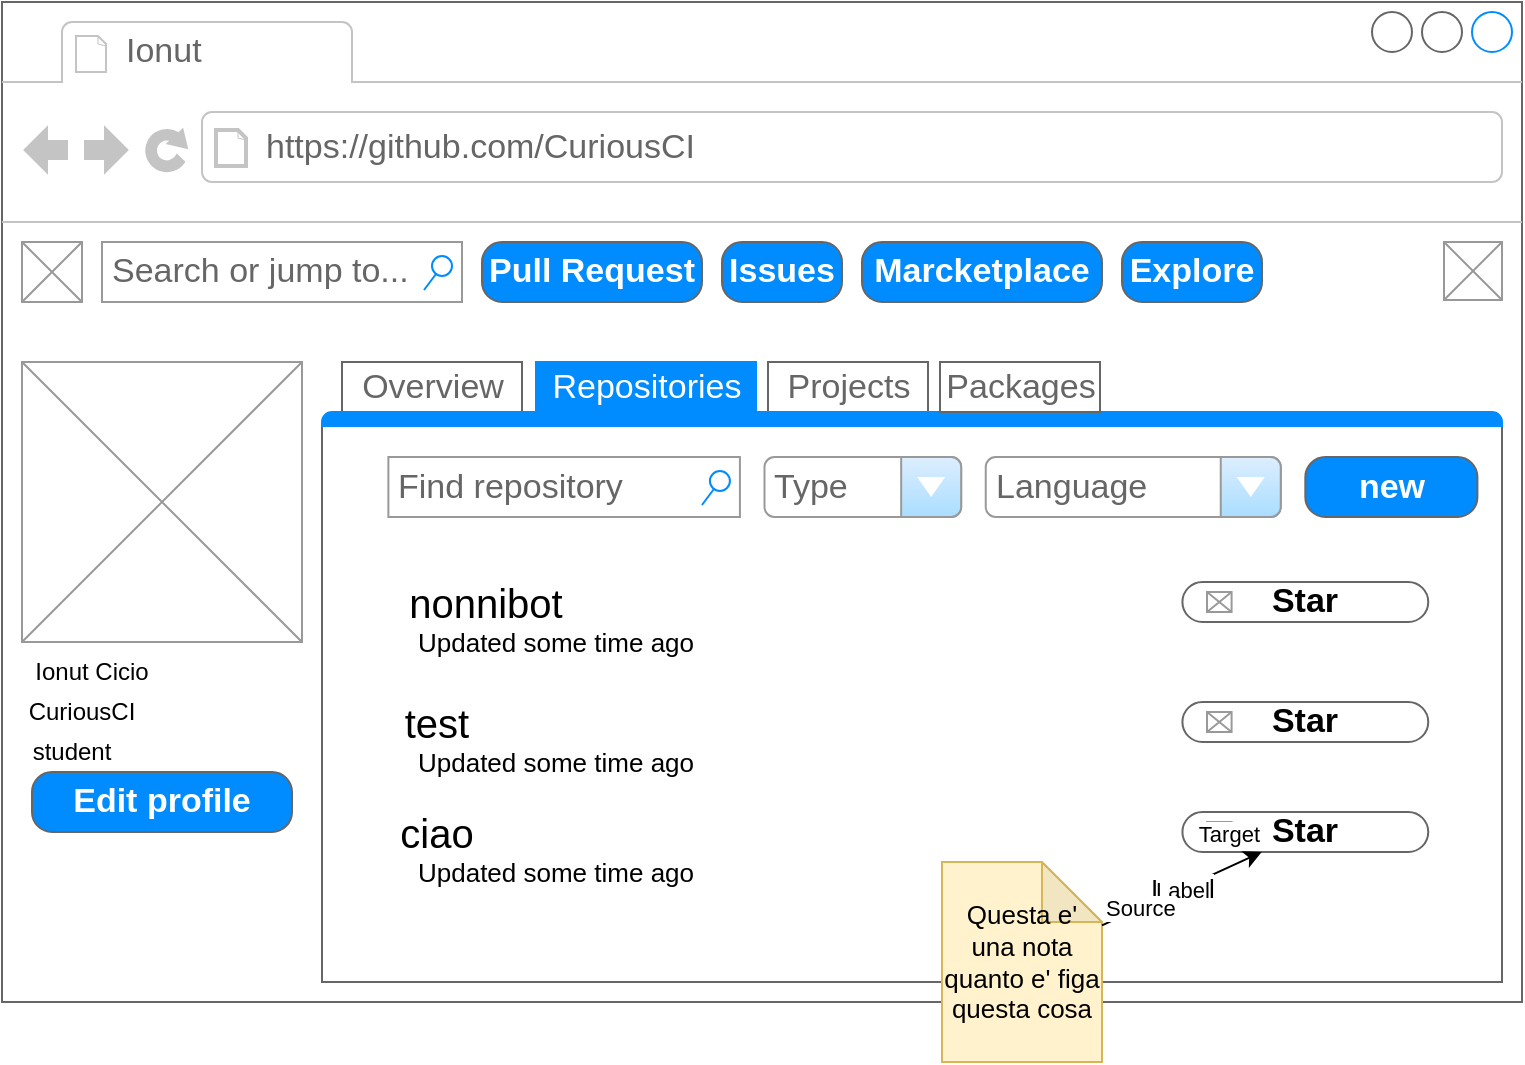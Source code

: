 <mxfile version="14.3.1" type="github">
  <diagram id="bKd3Z4pSpMu0w0di0JMH" name="Page-1">
    <mxGraphModel dx="1031" dy="1054" grid="1" gridSize="10" guides="1" tooltips="1" connect="1" arrows="1" fold="1" page="1" pageScale="1" pageWidth="827" pageHeight="1169" math="0" shadow="0">
      <root>
        <mxCell id="0" />
        <mxCell id="1" parent="0" />
        <mxCell id="h3neP8pSVsveZs7j7kgR-4" value="" style="strokeWidth=1;shadow=0;dashed=0;align=center;html=1;shape=mxgraph.mockup.containers.browserWindow;rSize=0;strokeColor=#666666;strokeColor2=#008cff;strokeColor3=#c4c4c4;mainText=,;recursiveResize=0;" vertex="1" parent="1">
          <mxGeometry x="560" y="260" width="760" height="500" as="geometry" />
        </mxCell>
        <mxCell id="h3neP8pSVsveZs7j7kgR-5" value="Ionut" style="strokeWidth=1;shadow=0;dashed=0;align=center;html=1;shape=mxgraph.mockup.containers.anchor;fontSize=17;fontColor=#666666;align=left;" vertex="1" parent="h3neP8pSVsveZs7j7kgR-4">
          <mxGeometry x="60" y="12" width="110" height="26" as="geometry" />
        </mxCell>
        <mxCell id="h3neP8pSVsveZs7j7kgR-6" value="https://github.com/CuriousCI" style="strokeWidth=1;shadow=0;dashed=0;align=center;html=1;shape=mxgraph.mockup.containers.anchor;rSize=0;fontSize=17;fontColor=#666666;align=left;" vertex="1" parent="h3neP8pSVsveZs7j7kgR-4">
          <mxGeometry x="130" y="60" width="250" height="26" as="geometry" />
        </mxCell>
        <mxCell id="h3neP8pSVsveZs7j7kgR-11" value="" style="verticalLabelPosition=bottom;shadow=0;dashed=0;align=center;html=1;verticalAlign=top;strokeWidth=1;shape=mxgraph.mockup.graphics.simpleIcon;strokeColor=#999999;" vertex="1" parent="h3neP8pSVsveZs7j7kgR-4">
          <mxGeometry x="10" y="180" width="140" height="140" as="geometry" />
        </mxCell>
        <mxCell id="h3neP8pSVsveZs7j7kgR-12" value="" style="strokeWidth=1;shadow=0;dashed=0;align=center;html=1;shape=mxgraph.mockup.containers.marginRect2;rectMarginTop=32;strokeColor=#666666;gradientColor=none;" vertex="1" parent="h3neP8pSVsveZs7j7kgR-4">
          <mxGeometry x="160" y="180" width="590" height="310" as="geometry" />
        </mxCell>
        <mxCell id="h3neP8pSVsveZs7j7kgR-13" value="Overview" style="strokeColor=inherit;fillColor=inherit;gradientColor=inherit;strokeWidth=1;shadow=0;dashed=0;align=center;html=1;shape=mxgraph.mockup.containers.rrect;rSize=0;fontSize=17;fontColor=#666666;gradientColor=none;" vertex="1" parent="h3neP8pSVsveZs7j7kgR-12">
          <mxGeometry width="90" height="25" relative="1" as="geometry">
            <mxPoint x="10" as="offset" />
          </mxGeometry>
        </mxCell>
        <mxCell id="h3neP8pSVsveZs7j7kgR-14" value="Repositories" style="strokeWidth=1;shadow=0;dashed=0;align=center;html=1;shape=mxgraph.mockup.containers.rrect;rSize=0;fontSize=17;fontColor=#ffffff;strokeColor=#008cff;fillColor=#008cff;" vertex="1" parent="h3neP8pSVsveZs7j7kgR-12">
          <mxGeometry width="110" height="25" relative="1" as="geometry">
            <mxPoint x="107" as="offset" />
          </mxGeometry>
        </mxCell>
        <mxCell id="h3neP8pSVsveZs7j7kgR-15" value="Projects" style="strokeColor=inherit;fillColor=inherit;gradientColor=inherit;strokeWidth=1;shadow=0;dashed=0;align=center;html=1;shape=mxgraph.mockup.containers.rrect;rSize=0;fontSize=17;fontColor=#666666;gradientColor=none;" vertex="1" parent="h3neP8pSVsveZs7j7kgR-12">
          <mxGeometry width="80" height="25" relative="1" as="geometry">
            <mxPoint x="223" as="offset" />
          </mxGeometry>
        </mxCell>
        <mxCell id="h3neP8pSVsveZs7j7kgR-16" value="" style="strokeWidth=1;shadow=0;dashed=0;align=center;html=1;shape=mxgraph.mockup.containers.topButton;rSize=5;strokeColor=#008cff;fillColor=#008cff;gradientColor=none;resizeWidth=1;movable=0;deletable=1;" vertex="1" parent="h3neP8pSVsveZs7j7kgR-12">
          <mxGeometry width="590" height="7" relative="1" as="geometry">
            <mxPoint y="25" as="offset" />
          </mxGeometry>
        </mxCell>
        <mxCell id="h3neP8pSVsveZs7j7kgR-23" value="Packages" style="strokeColor=inherit;fillColor=inherit;gradientColor=inherit;strokeWidth=1;shadow=0;dashed=0;align=center;html=1;shape=mxgraph.mockup.containers.rrect;rSize=0;fontSize=17;fontColor=#666666;gradientColor=none;" vertex="1" parent="h3neP8pSVsveZs7j7kgR-12">
          <mxGeometry width="80" height="25" relative="1" as="geometry">
            <mxPoint x="309" as="offset" />
          </mxGeometry>
        </mxCell>
        <mxCell id="h3neP8pSVsveZs7j7kgR-27" value="nonnibot" style="text;html=1;strokeColor=none;fillColor=none;align=center;verticalAlign=middle;whiteSpace=wrap;rounded=0;fontSize=20;" vertex="1" parent="h3neP8pSVsveZs7j7kgR-12">
          <mxGeometry x="33.188" y="110" width="98.333" height="20" as="geometry" />
        </mxCell>
        <mxCell id="h3neP8pSVsveZs7j7kgR-28" value="Updated some time ago" style="text;html=1;strokeColor=none;fillColor=none;align=center;verticalAlign=middle;whiteSpace=wrap;rounded=0;fontSize=13;" vertex="1" parent="h3neP8pSVsveZs7j7kgR-12">
          <mxGeometry x="24.583" y="130" width="184.375" height="20" as="geometry" />
        </mxCell>
        <mxCell id="h3neP8pSVsveZs7j7kgR-29" value="Star" style="strokeWidth=1;shadow=0;dashed=0;align=center;html=1;shape=mxgraph.mockup.buttons.button;strokeColor=#666666;mainText=;buttonStyle=round;fontSize=17;fontStyle=1;whiteSpace=wrap;fillColor=#FFFFFF;" vertex="1" parent="h3neP8pSVsveZs7j7kgR-12">
          <mxGeometry x="430.208" y="110" width="122.917" height="20" as="geometry" />
        </mxCell>
        <mxCell id="h3neP8pSVsveZs7j7kgR-30" value="" style="verticalLabelPosition=bottom;shadow=0;dashed=0;align=center;html=1;verticalAlign=top;strokeWidth=1;shape=mxgraph.mockup.graphics.simpleIcon;strokeColor=#999999;fillColor=#FFFFFF;fontSize=13;fontColor=#000000;" vertex="1" parent="h3neP8pSVsveZs7j7kgR-12">
          <mxGeometry x="442.5" y="115" width="12.292" height="10" as="geometry" />
        </mxCell>
        <mxCell id="h3neP8pSVsveZs7j7kgR-32" value="test" style="text;html=1;strokeColor=none;fillColor=none;align=center;verticalAlign=middle;whiteSpace=wrap;rounded=0;fontSize=20;" vertex="1" parent="h3neP8pSVsveZs7j7kgR-12">
          <mxGeometry x="33.188" y="170" width="49.167" height="20" as="geometry" />
        </mxCell>
        <mxCell id="h3neP8pSVsveZs7j7kgR-33" value="Updated some time ago" style="text;html=1;strokeColor=none;fillColor=none;align=center;verticalAlign=middle;whiteSpace=wrap;rounded=0;fontSize=13;" vertex="1" parent="h3neP8pSVsveZs7j7kgR-12">
          <mxGeometry x="24.583" y="190" width="184.375" height="20" as="geometry" />
        </mxCell>
        <mxCell id="h3neP8pSVsveZs7j7kgR-34" value="Star" style="strokeWidth=1;shadow=0;dashed=0;align=center;html=1;shape=mxgraph.mockup.buttons.button;strokeColor=#666666;mainText=;buttonStyle=round;fontSize=17;fontStyle=1;whiteSpace=wrap;fillColor=#FFFFFF;" vertex="1" parent="h3neP8pSVsveZs7j7kgR-12">
          <mxGeometry x="430.208" y="170" width="122.917" height="20" as="geometry" />
        </mxCell>
        <mxCell id="h3neP8pSVsveZs7j7kgR-35" value="ciao" style="text;html=1;strokeColor=none;fillColor=none;align=center;verticalAlign=middle;whiteSpace=wrap;rounded=0;fontSize=20;" vertex="1" parent="h3neP8pSVsveZs7j7kgR-12">
          <mxGeometry x="33.188" y="225" width="49.167" height="20" as="geometry" />
        </mxCell>
        <mxCell id="h3neP8pSVsveZs7j7kgR-36" value="Updated some time ago" style="text;html=1;strokeColor=none;fillColor=none;align=center;verticalAlign=middle;whiteSpace=wrap;rounded=0;fontSize=13;" vertex="1" parent="h3neP8pSVsveZs7j7kgR-12">
          <mxGeometry x="24.583" y="245" width="184.375" height="20" as="geometry" />
        </mxCell>
        <mxCell id="h3neP8pSVsveZs7j7kgR-37" value="Star" style="strokeWidth=1;shadow=0;dashed=0;align=center;html=1;shape=mxgraph.mockup.buttons.button;strokeColor=#666666;mainText=;buttonStyle=round;fontSize=17;fontStyle=1;whiteSpace=wrap;fillColor=#FFFFFF;" vertex="1" parent="h3neP8pSVsveZs7j7kgR-12">
          <mxGeometry x="430.208" y="225" width="122.917" height="20" as="geometry" />
        </mxCell>
        <mxCell id="h3neP8pSVsveZs7j7kgR-38" value="" style="verticalLabelPosition=bottom;shadow=0;dashed=0;align=center;html=1;verticalAlign=top;strokeWidth=1;shape=mxgraph.mockup.graphics.simpleIcon;strokeColor=#999999;fillColor=#FFFFFF;fontSize=13;fontColor=#000000;" vertex="1" parent="h3neP8pSVsveZs7j7kgR-12">
          <mxGeometry x="442.5" y="175" width="12.292" height="10" as="geometry" />
        </mxCell>
        <mxCell id="h3neP8pSVsveZs7j7kgR-39" value="" style="verticalLabelPosition=bottom;shadow=0;dashed=0;align=center;html=1;verticalAlign=top;strokeWidth=1;shape=mxgraph.mockup.graphics.simpleIcon;strokeColor=#999999;fillColor=#FFFFFF;fontSize=13;fontColor=#000000;" vertex="1" parent="h3neP8pSVsveZs7j7kgR-12">
          <mxGeometry x="442.5" y="230" width="12.292" height="10" as="geometry" />
        </mxCell>
        <mxCell id="h3neP8pSVsveZs7j7kgR-40" value="Find repository" style="strokeWidth=1;shadow=0;dashed=0;align=center;html=1;shape=mxgraph.mockup.forms.searchBox;strokeColor=#999999;mainText=;strokeColor2=#008cff;fontColor=#666666;fontSize=17;align=left;spacingLeft=3;fillColor=#FFFFFF;" vertex="1" parent="h3neP8pSVsveZs7j7kgR-12">
          <mxGeometry x="33.188" y="47.5" width="175.771" height="30" as="geometry" />
        </mxCell>
        <mxCell id="h3neP8pSVsveZs7j7kgR-41" value="Type" style="strokeWidth=1;shadow=0;dashed=0;align=center;html=1;shape=mxgraph.mockup.forms.comboBox;strokeColor=#999999;fillColor=#ddeeff;align=left;fillColor2=#aaddff;mainText=;fontColor=#666666;fontSize=17;spacingLeft=3;" vertex="1" parent="h3neP8pSVsveZs7j7kgR-12">
          <mxGeometry x="221.25" y="47.5" width="98.333" height="30" as="geometry" />
        </mxCell>
        <mxCell id="h3neP8pSVsveZs7j7kgR-42" value="Language" style="strokeWidth=1;shadow=0;dashed=0;align=center;html=1;shape=mxgraph.mockup.forms.comboBox;strokeColor=#999999;fillColor=#ddeeff;align=left;fillColor2=#aaddff;mainText=;fontColor=#666666;fontSize=17;spacingLeft=3;" vertex="1" parent="h3neP8pSVsveZs7j7kgR-12">
          <mxGeometry x="331.875" y="47.5" width="147.5" height="30" as="geometry" />
        </mxCell>
        <mxCell id="h3neP8pSVsveZs7j7kgR-43" value="new" style="strokeWidth=1;shadow=0;dashed=0;align=center;html=1;shape=mxgraph.mockup.buttons.button;strokeColor=#666666;fontColor=#ffffff;mainText=;buttonStyle=round;fontSize=17;fontStyle=1;fillColor=#008cff;whiteSpace=wrap;" vertex="1" parent="h3neP8pSVsveZs7j7kgR-12">
          <mxGeometry x="491.667" y="47.5" width="86.042" height="30" as="geometry" />
        </mxCell>
        <mxCell id="h3neP8pSVsveZs7j7kgR-19" value="Ionut Cicio" style="text;html=1;strokeColor=none;fillColor=none;align=center;verticalAlign=middle;whiteSpace=wrap;rounded=0;" vertex="1" parent="h3neP8pSVsveZs7j7kgR-4">
          <mxGeometry x="10" y="325" width="70" height="20" as="geometry" />
        </mxCell>
        <mxCell id="h3neP8pSVsveZs7j7kgR-24" value="CuriousCI" style="text;html=1;strokeColor=none;fillColor=none;align=center;verticalAlign=middle;whiteSpace=wrap;rounded=0;" vertex="1" parent="h3neP8pSVsveZs7j7kgR-4">
          <mxGeometry x="10" y="345" width="60" height="20" as="geometry" />
        </mxCell>
        <mxCell id="h3neP8pSVsveZs7j7kgR-25" value="student" style="text;html=1;strokeColor=none;fillColor=none;align=center;verticalAlign=middle;whiteSpace=wrap;rounded=0;" vertex="1" parent="h3neP8pSVsveZs7j7kgR-4">
          <mxGeometry x="10" y="365" width="50" height="20" as="geometry" />
        </mxCell>
        <mxCell id="h3neP8pSVsveZs7j7kgR-26" value="Edit profile" style="strokeWidth=1;shadow=0;dashed=0;align=center;html=1;shape=mxgraph.mockup.buttons.button;strokeColor=#666666;fontColor=#ffffff;mainText=;buttonStyle=round;fontSize=17;fontStyle=1;fillColor=#008cff;whiteSpace=wrap;" vertex="1" parent="h3neP8pSVsveZs7j7kgR-4">
          <mxGeometry x="15" y="385" width="130" height="30" as="geometry" />
        </mxCell>
        <mxCell id="h3neP8pSVsveZs7j7kgR-44" value="" style="verticalLabelPosition=bottom;shadow=0;dashed=0;align=center;html=1;verticalAlign=top;strokeWidth=1;shape=mxgraph.mockup.graphics.simpleIcon;strokeColor=#999999;fillColor=#FFFFFF;fontSize=13;fontColor=#000000;" vertex="1" parent="h3neP8pSVsveZs7j7kgR-4">
          <mxGeometry x="10" y="120" width="30" height="30" as="geometry" />
        </mxCell>
        <mxCell id="h3neP8pSVsveZs7j7kgR-45" value="Search or jump to..." style="strokeWidth=1;shadow=0;dashed=0;align=center;html=1;shape=mxgraph.mockup.forms.searchBox;strokeColor=#999999;mainText=;strokeColor2=#008cff;fontColor=#666666;fontSize=17;align=left;spacingLeft=3;fillColor=#FFFFFF;" vertex="1" parent="h3neP8pSVsveZs7j7kgR-4">
          <mxGeometry x="50" y="120" width="180" height="30" as="geometry" />
        </mxCell>
        <mxCell id="h3neP8pSVsveZs7j7kgR-46" value="Pull Request" style="strokeWidth=1;shadow=0;dashed=0;align=center;html=1;shape=mxgraph.mockup.buttons.button;strokeColor=#666666;fontColor=#ffffff;mainText=;buttonStyle=round;fontSize=17;fontStyle=1;fillColor=#008cff;whiteSpace=wrap;" vertex="1" parent="h3neP8pSVsveZs7j7kgR-4">
          <mxGeometry x="240" y="120" width="110" height="30" as="geometry" />
        </mxCell>
        <mxCell id="h3neP8pSVsveZs7j7kgR-47" value="Issues" style="strokeWidth=1;shadow=0;dashed=0;align=center;html=1;shape=mxgraph.mockup.buttons.button;strokeColor=#666666;fontColor=#ffffff;mainText=;buttonStyle=round;fontSize=17;fontStyle=1;fillColor=#008cff;whiteSpace=wrap;" vertex="1" parent="h3neP8pSVsveZs7j7kgR-4">
          <mxGeometry x="360" y="120" width="60" height="30" as="geometry" />
        </mxCell>
        <mxCell id="h3neP8pSVsveZs7j7kgR-48" value="Marcketplace" style="strokeWidth=1;shadow=0;dashed=0;align=center;html=1;shape=mxgraph.mockup.buttons.button;strokeColor=#666666;fontColor=#ffffff;mainText=;buttonStyle=round;fontSize=17;fontStyle=1;fillColor=#008cff;whiteSpace=wrap;" vertex="1" parent="h3neP8pSVsveZs7j7kgR-4">
          <mxGeometry x="430" y="120" width="120" height="30" as="geometry" />
        </mxCell>
        <mxCell id="h3neP8pSVsveZs7j7kgR-49" value="Explore" style="strokeWidth=1;shadow=0;dashed=0;align=center;html=1;shape=mxgraph.mockup.buttons.button;strokeColor=#666666;fontColor=#ffffff;mainText=;buttonStyle=round;fontSize=17;fontStyle=1;fillColor=#008cff;whiteSpace=wrap;" vertex="1" parent="h3neP8pSVsveZs7j7kgR-4">
          <mxGeometry x="560" y="120" width="70" height="30" as="geometry" />
        </mxCell>
        <mxCell id="h3neP8pSVsveZs7j7kgR-50" value="" style="shape=image;html=1;verticalAlign=top;verticalLabelPosition=bottom;labelBackgroundColor=#ffffff;imageAspect=0;aspect=fixed;image=https://cdn4.iconfinder.com/data/icons/hodgepodge-free/32/bell_ring_notification_alarm-128.png;fillColor=#FFFFFF;fontSize=13;fontColor=#000000;" vertex="1" parent="h3neP8pSVsveZs7j7kgR-4">
          <mxGeometry x="653" y="121" width="28" height="28" as="geometry" />
        </mxCell>
        <mxCell id="h3neP8pSVsveZs7j7kgR-51" value="" style="shape=image;html=1;verticalAlign=top;verticalLabelPosition=bottom;labelBackgroundColor=#ffffff;imageAspect=0;aspect=fixed;image=https://cdn4.iconfinder.com/data/icons/wirecons-free-vector-icons/32/add-128.png;fillColor=#FFFFFF;fontSize=13;fontColor=#000000;" vertex="1" parent="h3neP8pSVsveZs7j7kgR-4">
          <mxGeometry x="681" y="120" width="29" height="29" as="geometry" />
        </mxCell>
        <mxCell id="h3neP8pSVsveZs7j7kgR-52" value="" style="verticalLabelPosition=bottom;shadow=0;dashed=0;align=center;html=1;verticalAlign=top;strokeWidth=1;shape=mxgraph.mockup.graphics.simpleIcon;strokeColor=#999999;fillColor=#FFFFFF;fontSize=13;fontColor=#000000;" vertex="1" parent="h3neP8pSVsveZs7j7kgR-4">
          <mxGeometry x="721" y="120" width="29" height="29" as="geometry" />
        </mxCell>
        <mxCell id="h3neP8pSVsveZs7j7kgR-54" value="Questa e&#39; una nota quanto e&#39; figa questa cosa" style="shape=note;whiteSpace=wrap;html=1;backgroundOutline=1;darkOpacity=0.05;fillColor=#fff2cc;fontSize=13;strokeColor=#d6b656;" vertex="1" parent="1">
          <mxGeometry x="1030" y="690" width="80" height="100" as="geometry" />
        </mxCell>
        <mxCell id="h3neP8pSVsveZs7j7kgR-57" value="Label" style="endArrow=classic;html=1;fontSize=13;fontColor=#000000;" edge="1" parent="1" source="h3neP8pSVsveZs7j7kgR-54" target="h3neP8pSVsveZs7j7kgR-37">
          <mxGeometry relative="1" as="geometry">
            <mxPoint x="830" y="500" as="sourcePoint" />
            <mxPoint x="990" y="500" as="targetPoint" />
          </mxGeometry>
        </mxCell>
        <mxCell id="h3neP8pSVsveZs7j7kgR-58" value="Label" style="edgeLabel;resizable=0;html=1;align=center;verticalAlign=middle;" connectable="0" vertex="1" parent="h3neP8pSVsveZs7j7kgR-57">
          <mxGeometry relative="1" as="geometry" />
        </mxCell>
        <mxCell id="h3neP8pSVsveZs7j7kgR-59" value="Source" style="edgeLabel;resizable=0;html=1;align=left;verticalAlign=bottom;" connectable="0" vertex="1" parent="h3neP8pSVsveZs7j7kgR-57">
          <mxGeometry x="-1" relative="1" as="geometry" />
        </mxCell>
        <mxCell id="h3neP8pSVsveZs7j7kgR-60" value="Target" style="edgeLabel;resizable=0;html=1;align=right;verticalAlign=bottom;" connectable="0" vertex="1" parent="h3neP8pSVsveZs7j7kgR-57">
          <mxGeometry x="1" relative="1" as="geometry" />
        </mxCell>
      </root>
    </mxGraphModel>
  </diagram>
</mxfile>
